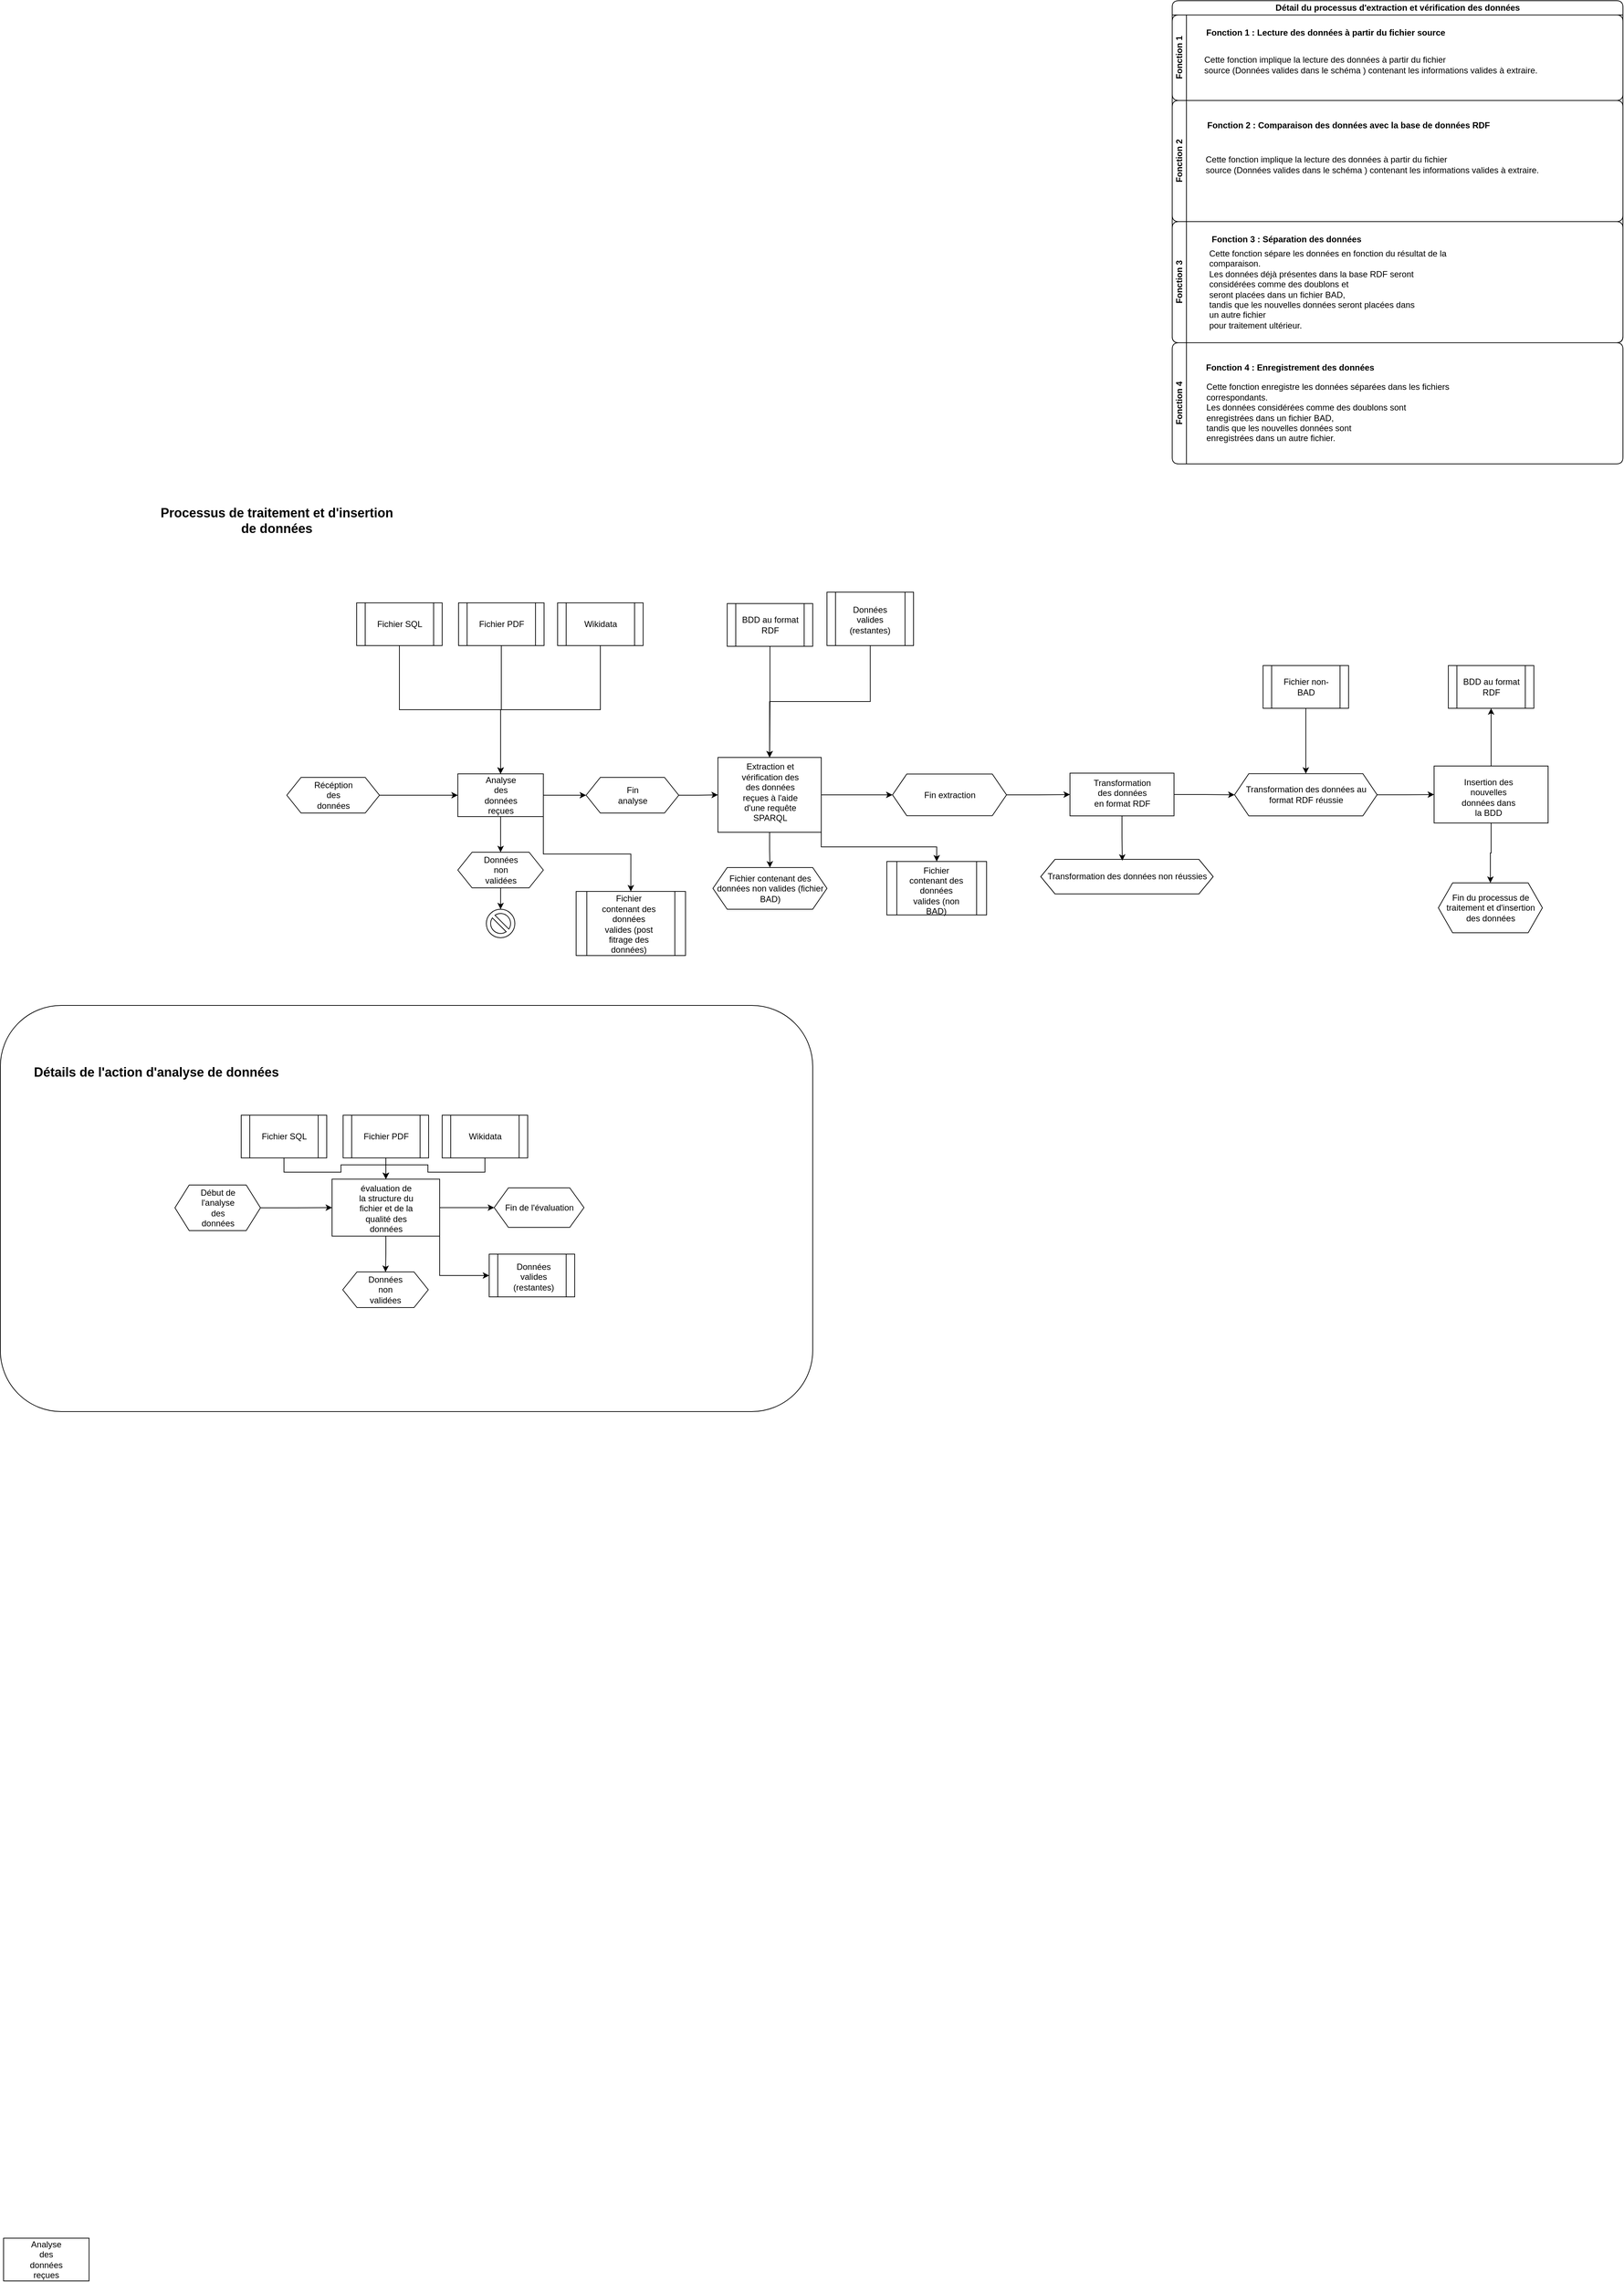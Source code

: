 <mxfile version="23.1.2" type="device">
  <diagram name="Page-1" id="oZl6qOF1715ecc37o1_x">
    <mxGraphModel dx="1478" dy="2966" grid="1" gridSize="10" guides="1" tooltips="1" connect="1" arrows="1" fold="0" page="1" pageScale="1" pageWidth="850" pageHeight="1100" math="0" shadow="0">
      <root>
        <mxCell id="0" />
        <mxCell id="1" parent="0" />
        <mxCell id="aIO3nB47ezk3nz23C2y8-13" value="" style="rounded=0;whiteSpace=wrap;html=1;" parent="1" vertex="1">
          <mxGeometry x="70" y="1250" width="120" height="60" as="geometry" />
        </mxCell>
        <mxCell id="aIO3nB47ezk3nz23C2y8-14" value="Analyse des données reçues" style="text;html=1;strokeColor=none;fillColor=none;align=center;verticalAlign=middle;whiteSpace=wrap;rounded=0;" parent="1" vertex="1">
          <mxGeometry x="100" y="1265" width="60" height="30" as="geometry" />
        </mxCell>
        <mxCell id="aIO3nB47ezk3nz23C2y8-145" value="" style="rounded=1;whiteSpace=wrap;html=1;movable=1;resizable=1;rotatable=1;deletable=1;editable=1;locked=0;connectable=1;" parent="1" vertex="1">
          <mxGeometry x="65.5" y="-480" width="1140" height="570" as="geometry" />
        </mxCell>
        <mxCell id="aIO3nB47ezk3nz23C2y8-163" style="edgeStyle=orthogonalEdgeStyle;rounded=0;orthogonalLoop=1;jettySize=auto;html=1;exitX=1;exitY=0.5;exitDx=0;exitDy=0;entryX=0;entryY=0.5;entryDx=0;entryDy=0;" parent="1" source="aIO3nB47ezk3nz23C2y8-164" target="aIO3nB47ezk3nz23C2y8-169" edge="1">
          <mxGeometry relative="1" as="geometry" />
        </mxCell>
        <mxCell id="aIO3nB47ezk3nz23C2y8-164" value="" style="shape=hexagon;perimeter=hexagonPerimeter2;whiteSpace=wrap;html=1;fixedSize=1;" parent="1" vertex="1">
          <mxGeometry x="310.5" y="-228" width="120" height="64" as="geometry" />
        </mxCell>
        <mxCell id="aIO3nB47ezk3nz23C2y8-165" value="Début de l&#39;analyse des données" style="text;html=1;strokeColor=none;fillColor=none;align=center;verticalAlign=middle;whiteSpace=wrap;rounded=0;" parent="1" vertex="1">
          <mxGeometry x="340.5" y="-211" width="60" height="30" as="geometry" />
        </mxCell>
        <mxCell id="aIO3nB47ezk3nz23C2y8-166" style="edgeStyle=orthogonalEdgeStyle;rounded=0;orthogonalLoop=1;jettySize=auto;html=1;exitX=0.5;exitY=1;exitDx=0;exitDy=0;entryX=0.5;entryY=0;entryDx=0;entryDy=0;" parent="1" source="aIO3nB47ezk3nz23C2y8-169" target="aIO3nB47ezk3nz23C2y8-181" edge="1">
          <mxGeometry relative="1" as="geometry" />
        </mxCell>
        <mxCell id="aIO3nB47ezk3nz23C2y8-167" style="edgeStyle=orthogonalEdgeStyle;rounded=0;orthogonalLoop=1;jettySize=auto;html=1;exitX=1;exitY=0.5;exitDx=0;exitDy=0;entryX=0;entryY=0.5;entryDx=0;entryDy=0;" parent="1" source="aIO3nB47ezk3nz23C2y8-169" target="aIO3nB47ezk3nz23C2y8-180" edge="1">
          <mxGeometry relative="1" as="geometry" />
        </mxCell>
        <mxCell id="aIO3nB47ezk3nz23C2y8-168" style="edgeStyle=orthogonalEdgeStyle;rounded=0;orthogonalLoop=1;jettySize=auto;html=1;exitX=1;exitY=1;exitDx=0;exitDy=0;entryX=0;entryY=0.5;entryDx=0;entryDy=0;" parent="1" source="aIO3nB47ezk3nz23C2y8-169" target="aIO3nB47ezk3nz23C2y8-183" edge="1">
          <mxGeometry relative="1" as="geometry" />
        </mxCell>
        <mxCell id="aIO3nB47ezk3nz23C2y8-169" value="" style="rounded=0;whiteSpace=wrap;html=1;" parent="1" vertex="1">
          <mxGeometry x="531" y="-236.25" width="151" height="80" as="geometry" />
        </mxCell>
        <mxCell id="aIO3nB47ezk3nz23C2y8-170" value="évaluation de la structure du fichier et de la qualité des données" style="text;html=1;strokeColor=none;fillColor=none;align=center;verticalAlign=middle;whiteSpace=wrap;rounded=0;" parent="1" vertex="1">
          <mxGeometry x="563.5" y="-210" width="86" height="30" as="geometry" />
        </mxCell>
        <mxCell id="aIO3nB47ezk3nz23C2y8-171" style="edgeStyle=orthogonalEdgeStyle;rounded=0;orthogonalLoop=1;jettySize=auto;html=1;exitX=0.5;exitY=1;exitDx=0;exitDy=0;entryX=0.5;entryY=0;entryDx=0;entryDy=0;" parent="1" source="aIO3nB47ezk3nz23C2y8-172" target="aIO3nB47ezk3nz23C2y8-169" edge="1">
          <mxGeometry relative="1" as="geometry" />
        </mxCell>
        <mxCell id="aIO3nB47ezk3nz23C2y8-172" value="" style="shape=process;whiteSpace=wrap;html=1;backgroundOutline=1;" parent="1" vertex="1">
          <mxGeometry x="403.5" y="-326" width="120" height="60" as="geometry" />
        </mxCell>
        <mxCell id="aIO3nB47ezk3nz23C2y8-173" value="Fichier SQL" style="text;html=1;strokeColor=none;fillColor=none;align=center;verticalAlign=middle;whiteSpace=wrap;rounded=0;" parent="1" vertex="1">
          <mxGeometry x="420.5" y="-311" width="86" height="30" as="geometry" />
        </mxCell>
        <mxCell id="aIO3nB47ezk3nz23C2y8-174" style="edgeStyle=orthogonalEdgeStyle;rounded=0;orthogonalLoop=1;jettySize=auto;html=1;exitX=0.5;exitY=1;exitDx=0;exitDy=0;entryX=0.5;entryY=0;entryDx=0;entryDy=0;" parent="1" source="aIO3nB47ezk3nz23C2y8-175" target="aIO3nB47ezk3nz23C2y8-169" edge="1">
          <mxGeometry relative="1" as="geometry" />
        </mxCell>
        <mxCell id="aIO3nB47ezk3nz23C2y8-175" value="" style="shape=process;whiteSpace=wrap;html=1;backgroundOutline=1;" parent="1" vertex="1">
          <mxGeometry x="546.5" y="-326" width="120" height="60" as="geometry" />
        </mxCell>
        <mxCell id="aIO3nB47ezk3nz23C2y8-176" value="Fichier PDF" style="text;html=1;strokeColor=none;fillColor=none;align=center;verticalAlign=middle;whiteSpace=wrap;rounded=0;" parent="1" vertex="1">
          <mxGeometry x="563.5" y="-311" width="86" height="30" as="geometry" />
        </mxCell>
        <mxCell id="aIO3nB47ezk3nz23C2y8-177" style="edgeStyle=orthogonalEdgeStyle;rounded=0;orthogonalLoop=1;jettySize=auto;html=1;exitX=0.5;exitY=1;exitDx=0;exitDy=0;entryX=0.5;entryY=0;entryDx=0;entryDy=0;" parent="1" source="aIO3nB47ezk3nz23C2y8-178" target="aIO3nB47ezk3nz23C2y8-169" edge="1">
          <mxGeometry relative="1" as="geometry" />
        </mxCell>
        <mxCell id="aIO3nB47ezk3nz23C2y8-178" value="" style="shape=process;whiteSpace=wrap;html=1;backgroundOutline=1;" parent="1" vertex="1">
          <mxGeometry x="685.5" y="-326" width="120" height="60" as="geometry" />
        </mxCell>
        <mxCell id="aIO3nB47ezk3nz23C2y8-179" value="Wikidata" style="text;html=1;strokeColor=none;fillColor=none;align=center;verticalAlign=middle;whiteSpace=wrap;rounded=0;" parent="1" vertex="1">
          <mxGeometry x="702.5" y="-311" width="86" height="30" as="geometry" />
        </mxCell>
        <mxCell id="aIO3nB47ezk3nz23C2y8-180" value="Fin de l&#39;évaluation" style="shape=hexagon;perimeter=hexagonPerimeter2;whiteSpace=wrap;html=1;fixedSize=1;" parent="1" vertex="1">
          <mxGeometry x="758.5" y="-224" width="126" height="55.5" as="geometry" />
        </mxCell>
        <mxCell id="aIO3nB47ezk3nz23C2y8-181" value="" style="shape=hexagon;perimeter=hexagonPerimeter2;whiteSpace=wrap;html=1;fixedSize=1;" parent="1" vertex="1">
          <mxGeometry x="546" y="-106" width="120" height="50" as="geometry" />
        </mxCell>
        <mxCell id="aIO3nB47ezk3nz23C2y8-182" value="Données non validées" style="text;html=1;strokeColor=none;fillColor=none;align=center;verticalAlign=middle;whiteSpace=wrap;rounded=0;" parent="1" vertex="1">
          <mxGeometry x="576" y="-96" width="60" height="30" as="geometry" />
        </mxCell>
        <mxCell id="aIO3nB47ezk3nz23C2y8-183" value="" style="shape=process;whiteSpace=wrap;html=1;backgroundOutline=1;" parent="1" vertex="1">
          <mxGeometry x="751.5" y="-131" width="120" height="60" as="geometry" />
        </mxCell>
        <mxCell id="aIO3nB47ezk3nz23C2y8-184" value="Données valides (restantes)" style="text;html=1;strokeColor=none;fillColor=none;align=center;verticalAlign=middle;whiteSpace=wrap;rounded=0;" parent="1" vertex="1">
          <mxGeometry x="770.5" y="-114" width="86" height="30" as="geometry" />
        </mxCell>
        <mxCell id="aIO3nB47ezk3nz23C2y8-186" value="&lt;b&gt;&lt;font style=&quot;font-size: 18px;&quot;&gt;Détails de l&#39;action d&#39;analyse de données&lt;br&gt;&lt;/font&gt;&lt;/b&gt;" style="text;html=1;strokeColor=none;fillColor=none;align=center;verticalAlign=middle;whiteSpace=wrap;rounded=0;" parent="1" vertex="1">
          <mxGeometry x="111" y="-446" width="347" height="120" as="geometry" />
        </mxCell>
        <mxCell id="iXcxEZcWJ1QKEO0OURPL-1" style="edgeStyle=orthogonalEdgeStyle;rounded=0;orthogonalLoop=1;jettySize=auto;html=1;exitX=1;exitY=0.5;exitDx=0;exitDy=0;entryX=0;entryY=0.5;entryDx=0;entryDy=0;" parent="1" source="iXcxEZcWJ1QKEO0OURPL-2" target="iXcxEZcWJ1QKEO0OURPL-7" edge="1">
          <mxGeometry relative="1" as="geometry" />
        </mxCell>
        <mxCell id="iXcxEZcWJ1QKEO0OURPL-2" value="" style="shape=hexagon;perimeter=hexagonPerimeter2;whiteSpace=wrap;html=1;fixedSize=1;" parent="1" vertex="1">
          <mxGeometry x="467.5" y="-800" width="130" height="50" as="geometry" />
        </mxCell>
        <mxCell id="iXcxEZcWJ1QKEO0OURPL-3" value="Récéption des données" style="text;html=1;strokeColor=none;fillColor=none;align=center;verticalAlign=middle;whiteSpace=wrap;rounded=0;" parent="1" vertex="1">
          <mxGeometry x="502.5" y="-790" width="60" height="30" as="geometry" />
        </mxCell>
        <mxCell id="iXcxEZcWJ1QKEO0OURPL-4" style="edgeStyle=orthogonalEdgeStyle;rounded=0;orthogonalLoop=1;jettySize=auto;html=1;exitX=0.5;exitY=1;exitDx=0;exitDy=0;entryX=0.5;entryY=0;entryDx=0;entryDy=0;" parent="1" source="iXcxEZcWJ1QKEO0OURPL-7" target="iXcxEZcWJ1QKEO0OURPL-9" edge="1">
          <mxGeometry relative="1" as="geometry" />
        </mxCell>
        <mxCell id="iXcxEZcWJ1QKEO0OURPL-5" style="edgeStyle=orthogonalEdgeStyle;rounded=0;orthogonalLoop=1;jettySize=auto;html=1;exitX=1;exitY=0.5;exitDx=0;exitDy=0;entryX=0;entryY=0.5;entryDx=0;entryDy=0;" parent="1" source="iXcxEZcWJ1QKEO0OURPL-7" target="iXcxEZcWJ1QKEO0OURPL-19" edge="1">
          <mxGeometry relative="1" as="geometry" />
        </mxCell>
        <mxCell id="iXcxEZcWJ1QKEO0OURPL-6" style="edgeStyle=orthogonalEdgeStyle;rounded=0;orthogonalLoop=1;jettySize=auto;html=1;exitX=1;exitY=1;exitDx=0;exitDy=0;entryX=0.5;entryY=0;entryDx=0;entryDy=0;" parent="1" source="iXcxEZcWJ1QKEO0OURPL-7" target="iXcxEZcWJ1QKEO0OURPL-56" edge="1">
          <mxGeometry relative="1" as="geometry" />
        </mxCell>
        <mxCell id="iXcxEZcWJ1QKEO0OURPL-7" value="" style="rounded=0;whiteSpace=wrap;html=1;" parent="1" vertex="1">
          <mxGeometry x="707.5" y="-805" width="120" height="60" as="geometry" />
        </mxCell>
        <mxCell id="iXcxEZcWJ1QKEO0OURPL-8" value="Analyse des données reçues" style="text;html=1;strokeColor=none;fillColor=none;align=center;verticalAlign=middle;whiteSpace=wrap;rounded=0;" parent="1" vertex="1">
          <mxGeometry x="737.5" y="-790" width="60" height="30" as="geometry" />
        </mxCell>
        <mxCell id="iXcxEZcWJ1QKEO0OURPL-9" value="" style="shape=hexagon;perimeter=hexagonPerimeter2;whiteSpace=wrap;html=1;fixedSize=1;" parent="1" vertex="1">
          <mxGeometry x="707.5" y="-695" width="120" height="50" as="geometry" />
        </mxCell>
        <mxCell id="iXcxEZcWJ1QKEO0OURPL-10" value="Données non validées" style="text;html=1;strokeColor=none;fillColor=none;align=center;verticalAlign=middle;whiteSpace=wrap;rounded=0;" parent="1" vertex="1">
          <mxGeometry x="737.5" y="-685" width="60" height="30" as="geometry" />
        </mxCell>
        <mxCell id="iXcxEZcWJ1QKEO0OURPL-11" value="" style="verticalLabelPosition=bottom;verticalAlign=top;html=1;shape=mxgraph.basic.no_symbol" parent="1" vertex="1">
          <mxGeometry x="747.5" y="-615" width="40" height="40" as="geometry" />
        </mxCell>
        <mxCell id="iXcxEZcWJ1QKEO0OURPL-12" style="edgeStyle=orthogonalEdgeStyle;rounded=0;orthogonalLoop=1;jettySize=auto;html=1;exitX=0.5;exitY=1;exitDx=0;exitDy=0;entryX=0.5;entryY=0;entryDx=0;entryDy=0;entryPerimeter=0;" parent="1" source="iXcxEZcWJ1QKEO0OURPL-9" target="iXcxEZcWJ1QKEO0OURPL-11" edge="1">
          <mxGeometry relative="1" as="geometry" />
        </mxCell>
        <mxCell id="iXcxEZcWJ1QKEO0OURPL-13" style="edgeStyle=orthogonalEdgeStyle;rounded=0;orthogonalLoop=1;jettySize=auto;html=1;exitX=1;exitY=0.5;exitDx=0;exitDy=0;entryX=0;entryY=0.5;entryDx=0;entryDy=0;" parent="1" source="iXcxEZcWJ1QKEO0OURPL-16" target="iXcxEZcWJ1QKEO0OURPL-35" edge="1">
          <mxGeometry relative="1" as="geometry" />
        </mxCell>
        <mxCell id="iXcxEZcWJ1QKEO0OURPL-14" style="edgeStyle=orthogonalEdgeStyle;rounded=0;orthogonalLoop=1;jettySize=auto;html=1;exitX=0.5;exitY=1;exitDx=0;exitDy=0;entryX=0.5;entryY=0;entryDx=0;entryDy=0;" parent="1" source="iXcxEZcWJ1QKEO0OURPL-16" target="iXcxEZcWJ1QKEO0OURPL-36" edge="1">
          <mxGeometry relative="1" as="geometry" />
        </mxCell>
        <mxCell id="iXcxEZcWJ1QKEO0OURPL-15" style="edgeStyle=orthogonalEdgeStyle;rounded=0;orthogonalLoop=1;jettySize=auto;html=1;exitX=1;exitY=1;exitDx=0;exitDy=0;entryX=0.5;entryY=0;entryDx=0;entryDy=0;" parent="1" source="iXcxEZcWJ1QKEO0OURPL-16" target="iXcxEZcWJ1QKEO0OURPL-54" edge="1">
          <mxGeometry relative="1" as="geometry" />
        </mxCell>
        <mxCell id="iXcxEZcWJ1QKEO0OURPL-16" value="" style="rounded=0;whiteSpace=wrap;html=1;" parent="1" vertex="1">
          <mxGeometry x="1072.5" y="-828" width="145" height="105" as="geometry" />
        </mxCell>
        <mxCell id="iXcxEZcWJ1QKEO0OURPL-17" value="Extraction et vérification des des données reçues à l&#39;aide d&#39;une requête SPARQL" style="text;html=1;strokeColor=none;fillColor=none;align=center;verticalAlign=middle;whiteSpace=wrap;rounded=0;" parent="1" vertex="1">
          <mxGeometry x="1102.5" y="-794" width="86" height="30" as="geometry" />
        </mxCell>
        <mxCell id="iXcxEZcWJ1QKEO0OURPL-18" style="edgeStyle=orthogonalEdgeStyle;rounded=0;orthogonalLoop=1;jettySize=auto;html=1;exitX=1;exitY=0.5;exitDx=0;exitDy=0;entryX=0;entryY=0.5;entryDx=0;entryDy=0;" parent="1" source="iXcxEZcWJ1QKEO0OURPL-19" target="iXcxEZcWJ1QKEO0OURPL-16" edge="1">
          <mxGeometry relative="1" as="geometry" />
        </mxCell>
        <mxCell id="iXcxEZcWJ1QKEO0OURPL-19" value="" style="shape=hexagon;perimeter=hexagonPerimeter2;whiteSpace=wrap;html=1;fixedSize=1;" parent="1" vertex="1">
          <mxGeometry x="887.5" y="-800" width="130" height="50" as="geometry" />
        </mxCell>
        <mxCell id="iXcxEZcWJ1QKEO0OURPL-20" value="Fin analyse" style="text;html=1;strokeColor=none;fillColor=none;align=center;verticalAlign=middle;whiteSpace=wrap;rounded=0;" parent="1" vertex="1">
          <mxGeometry x="922.5" y="-790" width="60" height="30" as="geometry" />
        </mxCell>
        <mxCell id="iXcxEZcWJ1QKEO0OURPL-21" style="edgeStyle=orthogonalEdgeStyle;rounded=0;orthogonalLoop=1;jettySize=auto;html=1;exitX=0.5;exitY=1;exitDx=0;exitDy=0;entryX=0.5;entryY=0;entryDx=0;entryDy=0;" parent="1" source="iXcxEZcWJ1QKEO0OURPL-22" target="iXcxEZcWJ1QKEO0OURPL-16" edge="1">
          <mxGeometry relative="1" as="geometry" />
        </mxCell>
        <mxCell id="iXcxEZcWJ1QKEO0OURPL-22" value="" style="shape=process;whiteSpace=wrap;html=1;backgroundOutline=1;" parent="1" vertex="1">
          <mxGeometry x="1085.5" y="-1044" width="120" height="60" as="geometry" />
        </mxCell>
        <mxCell id="iXcxEZcWJ1QKEO0OURPL-23" value="BDD au format RDF" style="text;html=1;strokeColor=none;fillColor=none;align=center;verticalAlign=middle;whiteSpace=wrap;rounded=0;" parent="1" vertex="1">
          <mxGeometry x="1102.5" y="-1029" width="86" height="30" as="geometry" />
        </mxCell>
        <mxCell id="iXcxEZcWJ1QKEO0OURPL-24" style="edgeStyle=orthogonalEdgeStyle;rounded=0;orthogonalLoop=1;jettySize=auto;html=1;exitX=1;exitY=0.5;exitDx=0;exitDy=0;entryX=0;entryY=0.5;entryDx=0;entryDy=0;" parent="1" source="iXcxEZcWJ1QKEO0OURPL-25" target="iXcxEZcWJ1QKEO0OURPL-47" edge="1">
          <mxGeometry relative="1" as="geometry" />
        </mxCell>
        <mxCell id="iXcxEZcWJ1QKEO0OURPL-25" value="" style="rounded=0;whiteSpace=wrap;html=1;" parent="1" vertex="1">
          <mxGeometry x="1566.5" y="-806" width="146" height="60" as="geometry" />
        </mxCell>
        <mxCell id="iXcxEZcWJ1QKEO0OURPL-26" value="Transformation des données en format RDF" style="text;html=1;strokeColor=none;fillColor=none;align=center;verticalAlign=middle;whiteSpace=wrap;rounded=0;" parent="1" vertex="1">
          <mxGeometry x="1596.5" y="-793" width="86" height="30" as="geometry" />
        </mxCell>
        <mxCell id="iXcxEZcWJ1QKEO0OURPL-27" value="" style="shape=process;whiteSpace=wrap;html=1;backgroundOutline=1;" parent="1" vertex="1">
          <mxGeometry x="2097.5" y="-957" width="120" height="60" as="geometry" />
        </mxCell>
        <mxCell id="iXcxEZcWJ1QKEO0OURPL-28" value="BDD au format RDF" style="text;html=1;strokeColor=none;fillColor=none;align=center;verticalAlign=middle;whiteSpace=wrap;rounded=0;" parent="1" vertex="1">
          <mxGeometry x="2114.5" y="-942" width="86" height="30" as="geometry" />
        </mxCell>
        <mxCell id="iXcxEZcWJ1QKEO0OURPL-29" style="edgeStyle=orthogonalEdgeStyle;rounded=0;orthogonalLoop=1;jettySize=auto;html=1;exitX=0.5;exitY=0;exitDx=0;exitDy=0;entryX=0.5;entryY=1;entryDx=0;entryDy=0;" parent="1" source="iXcxEZcWJ1QKEO0OURPL-31" target="iXcxEZcWJ1QKEO0OURPL-27" edge="1">
          <mxGeometry relative="1" as="geometry" />
        </mxCell>
        <mxCell id="iXcxEZcWJ1QKEO0OURPL-30" style="edgeStyle=orthogonalEdgeStyle;rounded=0;orthogonalLoop=1;jettySize=auto;html=1;exitX=0.5;exitY=1;exitDx=0;exitDy=0;entryX=0.5;entryY=0;entryDx=0;entryDy=0;" parent="1" source="iXcxEZcWJ1QKEO0OURPL-31" target="iXcxEZcWJ1QKEO0OURPL-33" edge="1">
          <mxGeometry relative="1" as="geometry" />
        </mxCell>
        <mxCell id="iXcxEZcWJ1QKEO0OURPL-31" value="" style="rounded=0;whiteSpace=wrap;html=1;" parent="1" vertex="1">
          <mxGeometry x="2077.5" y="-816" width="160" height="80" as="geometry" />
        </mxCell>
        <mxCell id="iXcxEZcWJ1QKEO0OURPL-32" value="Insertion des nouvelles données dans la BDD" style="text;html=1;strokeColor=none;fillColor=none;align=center;verticalAlign=middle;whiteSpace=wrap;rounded=0;" parent="1" vertex="1">
          <mxGeometry x="2110.5" y="-787" width="86" height="30" as="geometry" />
        </mxCell>
        <mxCell id="iXcxEZcWJ1QKEO0OURPL-33" value="Fin du processus de traitement et d&#39;insertion des données" style="shape=hexagon;perimeter=hexagonPerimeter2;whiteSpace=wrap;html=1;fixedSize=1;" parent="1" vertex="1">
          <mxGeometry x="2083.5" y="-652" width="146" height="70" as="geometry" />
        </mxCell>
        <mxCell id="iXcxEZcWJ1QKEO0OURPL-34" style="edgeStyle=orthogonalEdgeStyle;rounded=0;orthogonalLoop=1;jettySize=auto;html=1;exitX=1;exitY=0.5;exitDx=0;exitDy=0;entryX=0;entryY=0.5;entryDx=0;entryDy=0;" parent="1" source="iXcxEZcWJ1QKEO0OURPL-35" target="iXcxEZcWJ1QKEO0OURPL-25" edge="1">
          <mxGeometry relative="1" as="geometry" />
        </mxCell>
        <mxCell id="iXcxEZcWJ1QKEO0OURPL-35" value="Fin extraction" style="shape=hexagon;perimeter=hexagonPerimeter2;whiteSpace=wrap;html=1;fixedSize=1;" parent="1" vertex="1">
          <mxGeometry x="1317.5" y="-804.75" width="160" height="58.5" as="geometry" />
        </mxCell>
        <mxCell id="iXcxEZcWJ1QKEO0OURPL-36" value="Fichier contenant des données non valides (fichier BAD)" style="shape=hexagon;perimeter=hexagonPerimeter2;whiteSpace=wrap;html=1;fixedSize=1;" parent="1" vertex="1">
          <mxGeometry x="1065.5" y="-673.5" width="160" height="58.5" as="geometry" />
        </mxCell>
        <mxCell id="iXcxEZcWJ1QKEO0OURPL-37" style="edgeStyle=orthogonalEdgeStyle;rounded=0;orthogonalLoop=1;jettySize=auto;html=1;exitX=0.5;exitY=1;exitDx=0;exitDy=0;entryX=0.5;entryY=0;entryDx=0;entryDy=0;" parent="1" source="iXcxEZcWJ1QKEO0OURPL-38" target="iXcxEZcWJ1QKEO0OURPL-7" edge="1">
          <mxGeometry relative="1" as="geometry" />
        </mxCell>
        <mxCell id="iXcxEZcWJ1QKEO0OURPL-38" value="" style="shape=process;whiteSpace=wrap;html=1;backgroundOutline=1;" parent="1" vertex="1">
          <mxGeometry x="565.5" y="-1045" width="120" height="60" as="geometry" />
        </mxCell>
        <mxCell id="iXcxEZcWJ1QKEO0OURPL-39" value="Fichier SQL" style="text;html=1;strokeColor=none;fillColor=none;align=center;verticalAlign=middle;whiteSpace=wrap;rounded=0;" parent="1" vertex="1">
          <mxGeometry x="582.5" y="-1030" width="86" height="30" as="geometry" />
        </mxCell>
        <mxCell id="iXcxEZcWJ1QKEO0OURPL-40" style="edgeStyle=orthogonalEdgeStyle;rounded=0;orthogonalLoop=1;jettySize=auto;html=1;exitX=0.5;exitY=1;exitDx=0;exitDy=0;entryX=0.5;entryY=0;entryDx=0;entryDy=0;" parent="1" source="iXcxEZcWJ1QKEO0OURPL-41" target="iXcxEZcWJ1QKEO0OURPL-7" edge="1">
          <mxGeometry relative="1" as="geometry" />
        </mxCell>
        <mxCell id="iXcxEZcWJ1QKEO0OURPL-41" value="" style="shape=process;whiteSpace=wrap;html=1;backgroundOutline=1;" parent="1" vertex="1">
          <mxGeometry x="708.5" y="-1045" width="120" height="60" as="geometry" />
        </mxCell>
        <mxCell id="iXcxEZcWJ1QKEO0OURPL-42" value="Fichier PDF" style="text;html=1;strokeColor=none;fillColor=none;align=center;verticalAlign=middle;whiteSpace=wrap;rounded=0;" parent="1" vertex="1">
          <mxGeometry x="725.5" y="-1030" width="86" height="30" as="geometry" />
        </mxCell>
        <mxCell id="iXcxEZcWJ1QKEO0OURPL-43" style="edgeStyle=orthogonalEdgeStyle;rounded=0;orthogonalLoop=1;jettySize=auto;html=1;exitX=0.5;exitY=1;exitDx=0;exitDy=0;entryX=0.5;entryY=0;entryDx=0;entryDy=0;" parent="1" source="iXcxEZcWJ1QKEO0OURPL-44" target="iXcxEZcWJ1QKEO0OURPL-7" edge="1">
          <mxGeometry relative="1" as="geometry" />
        </mxCell>
        <mxCell id="iXcxEZcWJ1QKEO0OURPL-44" value="" style="shape=process;whiteSpace=wrap;html=1;backgroundOutline=1;" parent="1" vertex="1">
          <mxGeometry x="847.5" y="-1045" width="120" height="60" as="geometry" />
        </mxCell>
        <mxCell id="iXcxEZcWJ1QKEO0OURPL-45" value="Wikidata" style="text;html=1;strokeColor=none;fillColor=none;align=center;verticalAlign=middle;whiteSpace=wrap;rounded=0;" parent="1" vertex="1">
          <mxGeometry x="864.5" y="-1030" width="86" height="30" as="geometry" />
        </mxCell>
        <mxCell id="iXcxEZcWJ1QKEO0OURPL-46" style="edgeStyle=orthogonalEdgeStyle;rounded=0;orthogonalLoop=1;jettySize=auto;html=1;exitX=1;exitY=0.5;exitDx=0;exitDy=0;entryX=0;entryY=0.5;entryDx=0;entryDy=0;" parent="1" source="iXcxEZcWJ1QKEO0OURPL-47" target="iXcxEZcWJ1QKEO0OURPL-31" edge="1">
          <mxGeometry relative="1" as="geometry" />
        </mxCell>
        <mxCell id="iXcxEZcWJ1QKEO0OURPL-47" value="Transformation des données au format RDF réussie" style="shape=hexagon;perimeter=hexagonPerimeter2;whiteSpace=wrap;html=1;fixedSize=1;" parent="1" vertex="1">
          <mxGeometry x="1797.5" y="-805.25" width="200" height="59.25" as="geometry" />
        </mxCell>
        <mxCell id="iXcxEZcWJ1QKEO0OURPL-48" value="Transformation des données non réussies" style="shape=hexagon;perimeter=hexagonPerimeter2;whiteSpace=wrap;html=1;fixedSize=1;" parent="1" vertex="1">
          <mxGeometry x="1525.5" y="-685" width="242" height="48.5" as="geometry" />
        </mxCell>
        <mxCell id="iXcxEZcWJ1QKEO0OURPL-49" style="edgeStyle=orthogonalEdgeStyle;rounded=0;orthogonalLoop=1;jettySize=auto;html=1;exitX=0.5;exitY=1;exitDx=0;exitDy=0;entryX=0.473;entryY=0.039;entryDx=0;entryDy=0;entryPerimeter=0;" parent="1" source="iXcxEZcWJ1QKEO0OURPL-25" target="iXcxEZcWJ1QKEO0OURPL-48" edge="1">
          <mxGeometry relative="1" as="geometry" />
        </mxCell>
        <mxCell id="iXcxEZcWJ1QKEO0OURPL-50" value="&lt;b&gt;&lt;font style=&quot;font-size: 18px;&quot;&gt;Processus de traitement et d&#39;insertion de données&lt;br&gt;&lt;/font&gt;&lt;/b&gt;" style="text;html=1;strokeColor=none;fillColor=none;align=center;verticalAlign=middle;whiteSpace=wrap;rounded=0;" parent="1" vertex="1">
          <mxGeometry x="280" y="-1220" width="347" height="120" as="geometry" />
        </mxCell>
        <mxCell id="iXcxEZcWJ1QKEO0OURPL-51" value="" style="shape=process;whiteSpace=wrap;html=1;backgroundOutline=1;" parent="1" vertex="1">
          <mxGeometry x="1837.5" y="-957" width="120" height="60" as="geometry" />
        </mxCell>
        <mxCell id="iXcxEZcWJ1QKEO0OURPL-52" value="Fichier non-BAD" style="text;html=1;strokeColor=none;fillColor=none;align=center;verticalAlign=middle;whiteSpace=wrap;rounded=0;" parent="1" vertex="1">
          <mxGeometry x="1854.5" y="-942" width="86" height="30" as="geometry" />
        </mxCell>
        <mxCell id="iXcxEZcWJ1QKEO0OURPL-53" value="" style="endArrow=classic;html=1;rounded=0;entryX=0.5;entryY=0;entryDx=0;entryDy=0;exitX=0.5;exitY=1;exitDx=0;exitDy=0;" parent="1" source="iXcxEZcWJ1QKEO0OURPL-51" target="iXcxEZcWJ1QKEO0OURPL-47" edge="1">
          <mxGeometry width="50" height="50" relative="1" as="geometry">
            <mxPoint x="1717" y="-840" as="sourcePoint" />
            <mxPoint x="1767" y="-890" as="targetPoint" />
          </mxGeometry>
        </mxCell>
        <mxCell id="iXcxEZcWJ1QKEO0OURPL-54" value="" style="shape=process;whiteSpace=wrap;html=1;backgroundOutline=1;" parent="1" vertex="1">
          <mxGeometry x="1309.5" y="-682" width="140" height="75" as="geometry" />
        </mxCell>
        <mxCell id="iXcxEZcWJ1QKEO0OURPL-55" value="Fichier contenant des données valides (non BAD)" style="text;html=1;strokeColor=none;fillColor=none;align=center;verticalAlign=middle;whiteSpace=wrap;rounded=0;" parent="1" vertex="1">
          <mxGeometry x="1336" y="-656.5" width="86" height="30" as="geometry" />
        </mxCell>
        <mxCell id="iXcxEZcWJ1QKEO0OURPL-56" value="" style="shape=process;whiteSpace=wrap;html=1;backgroundOutline=1;" parent="1" vertex="1">
          <mxGeometry x="873.5" y="-640" width="153.5" height="90" as="geometry" />
        </mxCell>
        <mxCell id="iXcxEZcWJ1QKEO0OURPL-57" value="Fichier contenant des données valides (post fitrage des données)" style="text;html=1;strokeColor=none;fillColor=none;align=center;verticalAlign=middle;whiteSpace=wrap;rounded=0;" parent="1" vertex="1">
          <mxGeometry x="903.5" y="-607" width="86.5" height="25" as="geometry" />
        </mxCell>
        <mxCell id="iXcxEZcWJ1QKEO0OURPL-58" style="edgeStyle=orthogonalEdgeStyle;rounded=0;orthogonalLoop=1;jettySize=auto;html=1;exitX=0.5;exitY=1;exitDx=0;exitDy=0;entryX=0.5;entryY=0;entryDx=0;entryDy=0;" parent="1" source="iXcxEZcWJ1QKEO0OURPL-59" target="iXcxEZcWJ1QKEO0OURPL-16" edge="1">
          <mxGeometry relative="1" as="geometry" />
        </mxCell>
        <mxCell id="iXcxEZcWJ1QKEO0OURPL-59" value="" style="shape=process;whiteSpace=wrap;html=1;backgroundOutline=1;" parent="1" vertex="1">
          <mxGeometry x="1225.5" y="-1060" width="121.5" height="75" as="geometry" />
        </mxCell>
        <mxCell id="iXcxEZcWJ1QKEO0OURPL-60" value="Données valides (restantes)" style="text;html=1;strokeColor=none;fillColor=none;align=center;verticalAlign=middle;whiteSpace=wrap;rounded=0;" parent="1" vertex="1">
          <mxGeometry x="1242.5" y="-1036" width="86" height="30" as="geometry" />
        </mxCell>
        <mxCell id="iXcxEZcWJ1QKEO0OURPL-75" value="Détail du processus d&#39;extraction et vérification des données" style="swimlane;childLayout=stackLayout;resizeParent=1;resizeParentMax=0;horizontal=1;startSize=20;horizontalStack=0;html=1;rounded=1;shadow=0;strokeColor=default;align=center;verticalAlign=middle;fontFamily=Helvetica;fontSize=12;fontColor=default;fillColor=default;" parent="1" vertex="1">
          <mxGeometry x="1710" y="-1890" width="632.5" height="480" as="geometry" />
        </mxCell>
        <mxCell id="iXcxEZcWJ1QKEO0OURPL-76" value="Fonction 1" style="swimlane;startSize=20;horizontal=0;html=1;rounded=1;shadow=0;strokeColor=default;align=center;verticalAlign=middle;fontFamily=Helvetica;fontSize=12;fontColor=default;fillColor=default;" parent="iXcxEZcWJ1QKEO0OURPL-75" vertex="1">
          <mxGeometry y="20" width="632.5" height="120" as="geometry" />
        </mxCell>
        <mxCell id="iXcxEZcWJ1QKEO0OURPL-79" value="&lt;strong&gt;Fonction 1 : Lecture des données à partir du fichier source&lt;/strong&gt;" style="text;html=1;align=center;verticalAlign=middle;resizable=0;points=[];autosize=1;strokeColor=none;fillColor=none;fontFamily=Helvetica;fontSize=12;fontColor=default;" parent="iXcxEZcWJ1QKEO0OURPL-76" vertex="1">
          <mxGeometry x="35" y="10" width="360" height="30" as="geometry" />
        </mxCell>
        <mxCell id="iXcxEZcWJ1QKEO0OURPL-86" value="&lt;div align=&quot;left&quot;&gt;&lt;br&gt;&lt;/div&gt;" style="text;html=1;align=center;verticalAlign=middle;resizable=0;points=[];autosize=1;strokeColor=none;fillColor=none;fontFamily=Helvetica;fontSize=12;fontColor=default;" parent="iXcxEZcWJ1QKEO0OURPL-76" vertex="1">
          <mxGeometry x="205" y="40" width="20" height="30" as="geometry" />
        </mxCell>
        <mxCell id="iXcxEZcWJ1QKEO0OURPL-89" value="&lt;div align=&quot;left&quot;&gt;Cette fonction implique la lecture des données à partir du fichier &lt;br&gt;source (Données valides dans le schéma ) contenant les informations valides à extraire. &lt;br&gt;&lt;/div&gt;" style="text;html=1;align=left;verticalAlign=middle;resizable=0;points=[];autosize=1;strokeColor=none;fillColor=none;fontFamily=Helvetica;fontSize=12;fontColor=default;" parent="iXcxEZcWJ1QKEO0OURPL-76" vertex="1">
          <mxGeometry x="42.5" y="50" width="490" height="40" as="geometry" />
        </mxCell>
        <mxCell id="iXcxEZcWJ1QKEO0OURPL-77" value="Fonction 2" style="swimlane;startSize=20;horizontal=0;html=1;rounded=1;shadow=0;strokeColor=default;align=center;verticalAlign=middle;fontFamily=Helvetica;fontSize=12;fontColor=default;fillColor=default;" parent="iXcxEZcWJ1QKEO0OURPL-75" vertex="1">
          <mxGeometry y="140" width="632.5" height="170" as="geometry" />
        </mxCell>
        <mxCell id="iXcxEZcWJ1QKEO0OURPL-90" value="&lt;strong&gt;Fonction 2 : &lt;/strong&gt;&lt;strong&gt;Comparaison des données avec la base de données RDF&lt;/strong&gt;" style="text;html=1;align=center;verticalAlign=middle;resizable=0;points=[];autosize=1;strokeColor=none;fillColor=none;fontFamily=Helvetica;fontSize=12;fontColor=default;" parent="iXcxEZcWJ1QKEO0OURPL-77" vertex="1">
          <mxGeometry x="37" y="20" width="420" height="30" as="geometry" />
        </mxCell>
        <mxCell id="iXcxEZcWJ1QKEO0OURPL-91" value="&lt;div align=&quot;left&quot;&gt;Cette fonction implique la lecture des données à partir du fichier &lt;br&gt;source (Données valides dans le schéma ) contenant les informations valides à extraire. &lt;br&gt;&lt;/div&gt;" style="text;html=1;align=left;verticalAlign=middle;resizable=0;points=[];autosize=1;strokeColor=none;fillColor=none;fontFamily=Helvetica;fontSize=12;fontColor=default;" parent="iXcxEZcWJ1QKEO0OURPL-77" vertex="1">
          <mxGeometry x="45" y="70" width="490" height="40" as="geometry" />
        </mxCell>
        <mxCell id="iXcxEZcWJ1QKEO0OURPL-78" value="Fonction 3" style="swimlane;startSize=20;horizontal=0;html=1;rounded=1;shadow=0;strokeColor=default;align=center;verticalAlign=middle;fontFamily=Helvetica;fontSize=12;fontColor=default;fillColor=default;" parent="iXcxEZcWJ1QKEO0OURPL-75" vertex="1">
          <mxGeometry y="310" width="632.5" height="170" as="geometry" />
        </mxCell>
        <mxCell id="IAhK-Rx2mI7RS0HDJ9JF-1" value="&lt;strong&gt;Fonction 3 : &lt;/strong&gt;&lt;strong&gt;Séparation des données&lt;/strong&gt;" style="text;html=1;align=center;verticalAlign=middle;resizable=0;points=[];autosize=1;strokeColor=none;fillColor=none;fontFamily=Helvetica;fontSize=12;fontColor=default;" vertex="1" parent="iXcxEZcWJ1QKEO0OURPL-78">
          <mxGeometry x="45" y="10" width="230" height="30" as="geometry" />
        </mxCell>
        <mxCell id="IAhK-Rx2mI7RS0HDJ9JF-3" value="Cette fonction sépare les données en fonction du résultat de la &lt;br/&gt;comparaison. &lt;br&gt;Les données déjà présentes dans la base RDF seront &lt;br/&gt;considérées comme des doublons et &lt;br&gt;seront placées dans un fichier BAD, &lt;br/&gt;tandis que les nouvelles données seront placées dans &lt;br&gt;un autre fichier &lt;br/&gt;pour traitement ultérieur." style="text;html=1;align=left;verticalAlign=middle;resizable=0;points=[];autosize=1;strokeColor=none;fillColor=none;fontFamily=Helvetica;fontSize=12;fontColor=default;" vertex="1" parent="iXcxEZcWJ1QKEO0OURPL-78">
          <mxGeometry x="50" y="30" width="360" height="130" as="geometry" />
        </mxCell>
        <mxCell id="iXcxEZcWJ1QKEO0OURPL-94" value="Fonction 4" style="swimlane;startSize=20;horizontal=0;html=1;rounded=1;shadow=0;strokeColor=default;align=center;verticalAlign=middle;fontFamily=Helvetica;fontSize=12;fontColor=default;fillColor=default;" parent="1" vertex="1">
          <mxGeometry x="1710" y="-1410" width="632.5" height="170" as="geometry" />
        </mxCell>
        <mxCell id="IAhK-Rx2mI7RS0HDJ9JF-4" value="&lt;strong&gt;Fonction 4 : &lt;/strong&gt;&lt;strong&gt;Enregistrement des données&lt;/strong&gt;" style="text;html=1;align=center;verticalAlign=middle;resizable=0;points=[];autosize=1;strokeColor=none;fillColor=none;fontFamily=Helvetica;fontSize=12;fontColor=default;" vertex="1" parent="iXcxEZcWJ1QKEO0OURPL-94">
          <mxGeometry x="35" y="20" width="260" height="30" as="geometry" />
        </mxCell>
        <mxCell id="IAhK-Rx2mI7RS0HDJ9JF-5" value="Cette fonction enregistre les données séparées dans les fichiers &lt;br/&gt;correspondants. &lt;br&gt;Les données considérées comme des doublons sont &lt;br/&gt;enregistrées dans un fichier BAD,&lt;br&gt; tandis que les nouvelles données sont &lt;br/&gt;enregistrées dans un autre fichier." style="text;html=1;align=left;verticalAlign=middle;resizable=0;points=[];autosize=1;strokeColor=none;fillColor=none;fontFamily=Helvetica;fontSize=12;fontColor=default;" vertex="1" parent="iXcxEZcWJ1QKEO0OURPL-94">
          <mxGeometry x="46" y="48" width="360" height="100" as="geometry" />
        </mxCell>
      </root>
    </mxGraphModel>
  </diagram>
</mxfile>

